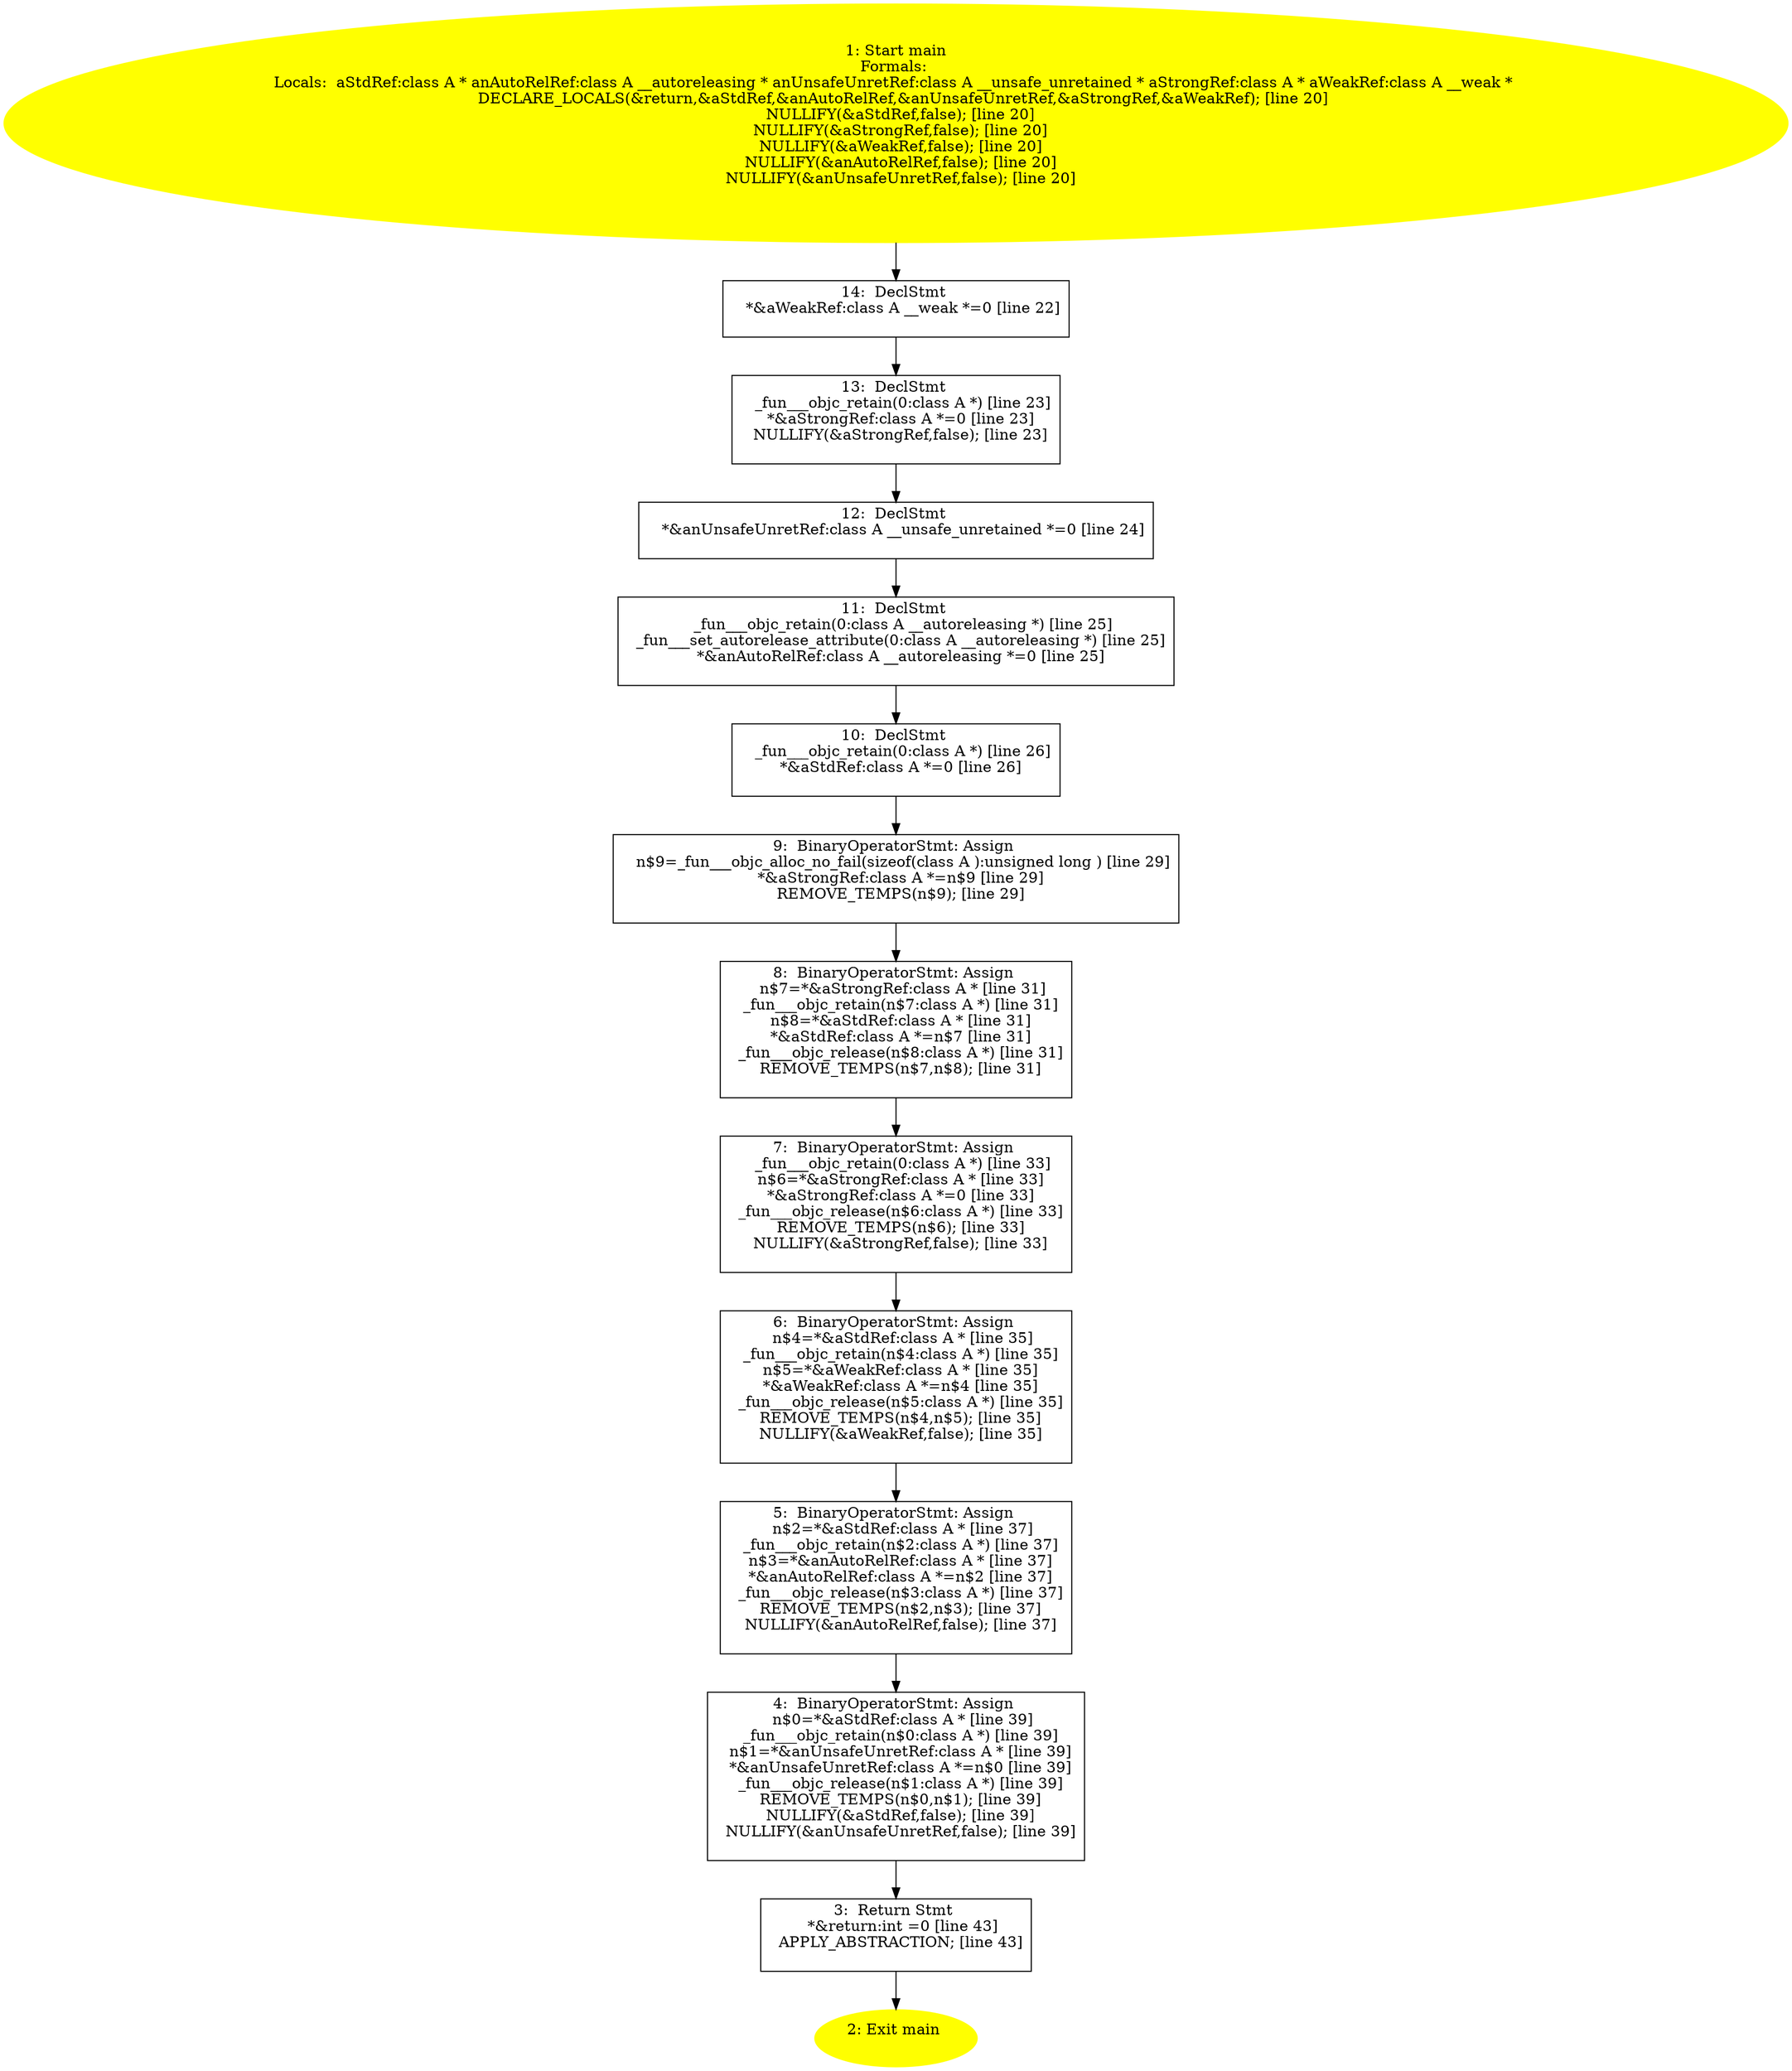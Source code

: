 digraph iCFG {
14 [label="14:  DeclStmt \n   *&aWeakRef:class A __weak *=0 [line 22]\n " shape="box"]
	

	 14 -> 13 ;
13 [label="13:  DeclStmt \n   _fun___objc_retain(0:class A *) [line 23]\n  *&aStrongRef:class A *=0 [line 23]\n  NULLIFY(&aStrongRef,false); [line 23]\n " shape="box"]
	

	 13 -> 12 ;
12 [label="12:  DeclStmt \n   *&anUnsafeUnretRef:class A __unsafe_unretained *=0 [line 24]\n " shape="box"]
	

	 12 -> 11 ;
11 [label="11:  DeclStmt \n   _fun___objc_retain(0:class A __autoreleasing *) [line 25]\n  _fun___set_autorelease_attribute(0:class A __autoreleasing *) [line 25]\n  *&anAutoRelRef:class A __autoreleasing *=0 [line 25]\n " shape="box"]
	

	 11 -> 10 ;
10 [label="10:  DeclStmt \n   _fun___objc_retain(0:class A *) [line 26]\n  *&aStdRef:class A *=0 [line 26]\n " shape="box"]
	

	 10 -> 9 ;
9 [label="9:  BinaryOperatorStmt: Assign \n   n$9=_fun___objc_alloc_no_fail(sizeof(class A ):unsigned long ) [line 29]\n  *&aStrongRef:class A *=n$9 [line 29]\n  REMOVE_TEMPS(n$9); [line 29]\n " shape="box"]
	

	 9 -> 8 ;
8 [label="8:  BinaryOperatorStmt: Assign \n   n$7=*&aStrongRef:class A * [line 31]\n  _fun___objc_retain(n$7:class A *) [line 31]\n  n$8=*&aStdRef:class A * [line 31]\n  *&aStdRef:class A *=n$7 [line 31]\n  _fun___objc_release(n$8:class A *) [line 31]\n  REMOVE_TEMPS(n$7,n$8); [line 31]\n " shape="box"]
	

	 8 -> 7 ;
7 [label="7:  BinaryOperatorStmt: Assign \n   _fun___objc_retain(0:class A *) [line 33]\n  n$6=*&aStrongRef:class A * [line 33]\n  *&aStrongRef:class A *=0 [line 33]\n  _fun___objc_release(n$6:class A *) [line 33]\n  REMOVE_TEMPS(n$6); [line 33]\n  NULLIFY(&aStrongRef,false); [line 33]\n " shape="box"]
	

	 7 -> 6 ;
6 [label="6:  BinaryOperatorStmt: Assign \n   n$4=*&aStdRef:class A * [line 35]\n  _fun___objc_retain(n$4:class A *) [line 35]\n  n$5=*&aWeakRef:class A * [line 35]\n  *&aWeakRef:class A *=n$4 [line 35]\n  _fun___objc_release(n$5:class A *) [line 35]\n  REMOVE_TEMPS(n$4,n$5); [line 35]\n  NULLIFY(&aWeakRef,false); [line 35]\n " shape="box"]
	

	 6 -> 5 ;
5 [label="5:  BinaryOperatorStmt: Assign \n   n$2=*&aStdRef:class A * [line 37]\n  _fun___objc_retain(n$2:class A *) [line 37]\n  n$3=*&anAutoRelRef:class A * [line 37]\n  *&anAutoRelRef:class A *=n$2 [line 37]\n  _fun___objc_release(n$3:class A *) [line 37]\n  REMOVE_TEMPS(n$2,n$3); [line 37]\n  NULLIFY(&anAutoRelRef,false); [line 37]\n " shape="box"]
	

	 5 -> 4 ;
4 [label="4:  BinaryOperatorStmt: Assign \n   n$0=*&aStdRef:class A * [line 39]\n  _fun___objc_retain(n$0:class A *) [line 39]\n  n$1=*&anUnsafeUnretRef:class A * [line 39]\n  *&anUnsafeUnretRef:class A *=n$0 [line 39]\n  _fun___objc_release(n$1:class A *) [line 39]\n  REMOVE_TEMPS(n$0,n$1); [line 39]\n  NULLIFY(&aStdRef,false); [line 39]\n  NULLIFY(&anUnsafeUnretRef,false); [line 39]\n " shape="box"]
	

	 4 -> 3 ;
3 [label="3:  Return Stmt \n   *&return:int =0 [line 43]\n  APPLY_ABSTRACTION; [line 43]\n " shape="box"]
	

	 3 -> 2 ;
2 [label="2: Exit main \n  " color=yellow style=filled]
	

1 [label="1: Start main\nFormals: \nLocals:  aStdRef:class A * anAutoRelRef:class A __autoreleasing * anUnsafeUnretRef:class A __unsafe_unretained * aStrongRef:class A * aWeakRef:class A __weak * \n   DECLARE_LOCALS(&return,&aStdRef,&anAutoRelRef,&anUnsafeUnretRef,&aStrongRef,&aWeakRef); [line 20]\n  NULLIFY(&aStdRef,false); [line 20]\n  NULLIFY(&aStrongRef,false); [line 20]\n  NULLIFY(&aWeakRef,false); [line 20]\n  NULLIFY(&anAutoRelRef,false); [line 20]\n  NULLIFY(&anUnsafeUnretRef,false); [line 20]\n " color=yellow style=filled]
	

	 1 -> 14 ;
}
